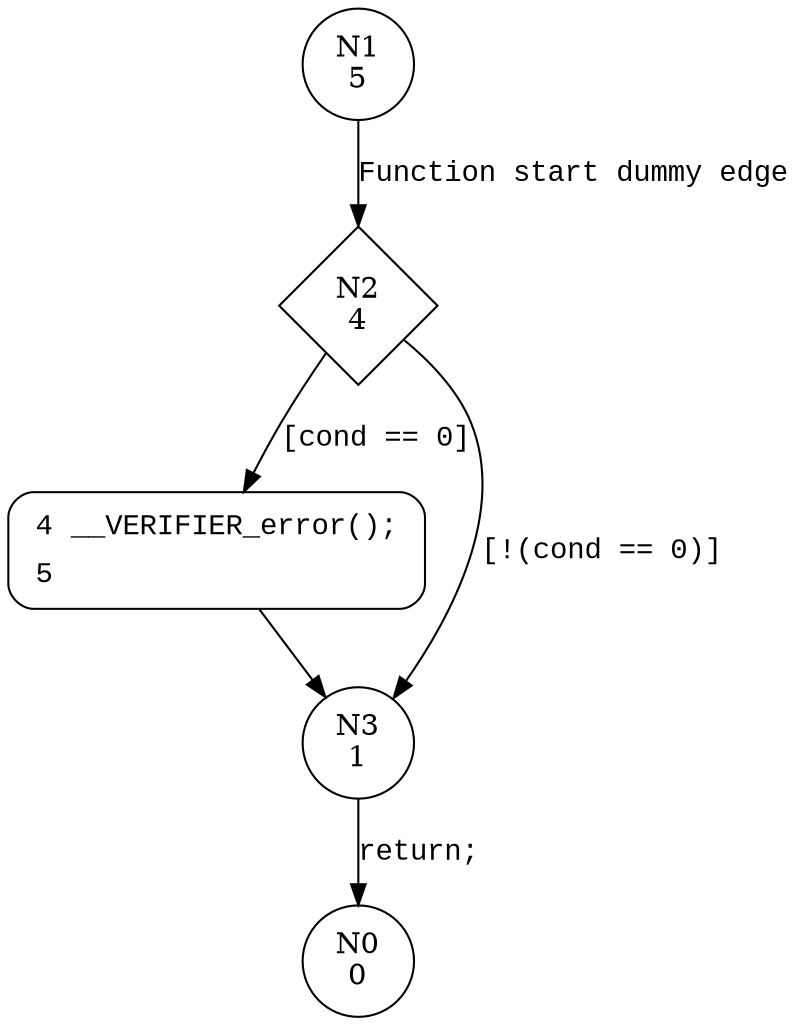 digraph __VERIFIER_assert {
2 [shape="diamond" label="N2\n4"]
4 [shape="circle" label="N4\n3"]
3 [shape="circle" label="N3\n1"]
0 [shape="circle" label="N0\n0"]
1 [shape="circle" label="N1\n5"]
4 [style="filled,bold" penwidth="1" fillcolor="white" fontname="Courier New" shape="Mrecord" label=<<table border="0" cellborder="0" cellpadding="3" bgcolor="white"><tr><td align="right">4</td><td align="left">__VERIFIER_error();</td></tr><tr><td align="right">5</td><td align="left"></td></tr></table>>]
4 -> 3[label=""]
2 -> 4 [label="[cond == 0]" fontname="Courier New"]
2 -> 3 [label="[!(cond == 0)]" fontname="Courier New"]
3 -> 0 [label="return;" fontname="Courier New"]
1 -> 2 [label="Function start dummy edge" fontname="Courier New"]
}